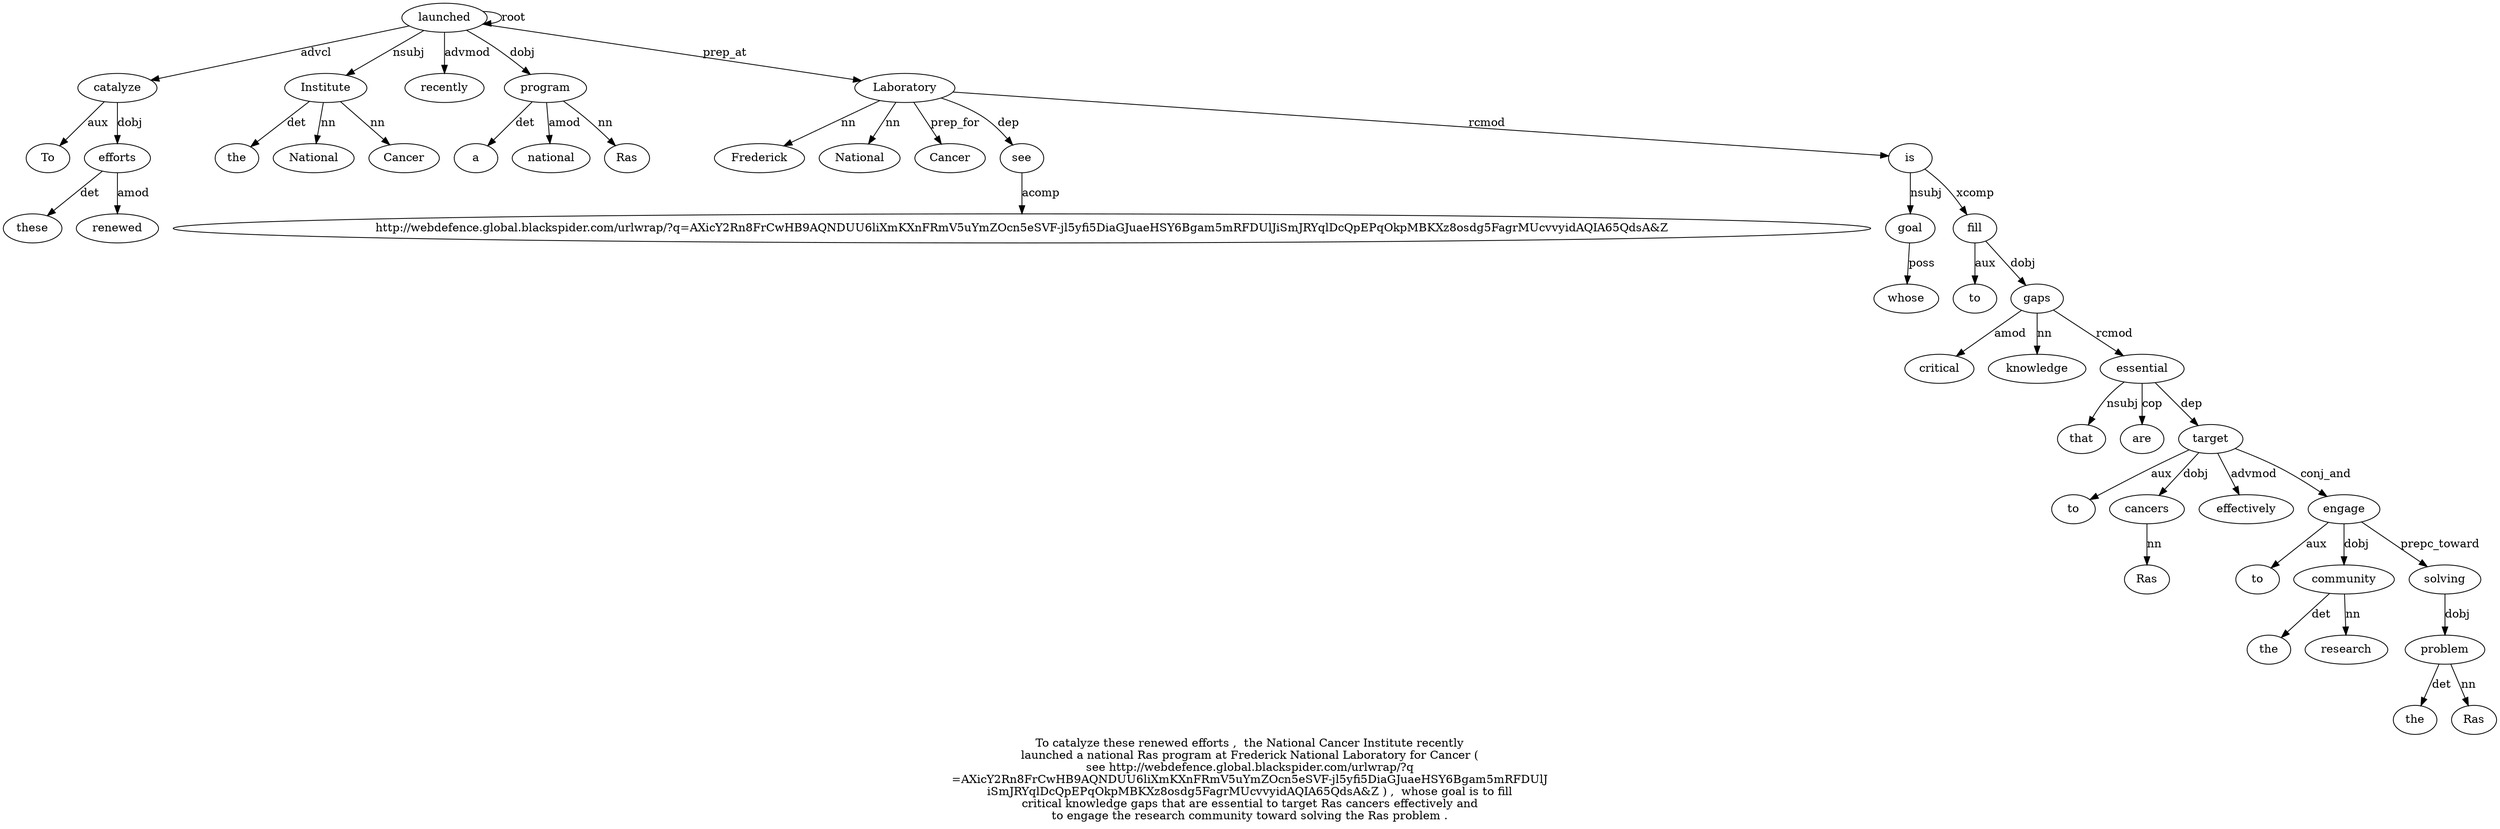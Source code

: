 digraph "To catalyze these renewed efforts ,  the National Cancer Institute recently launched a national Ras program at Frederick National Laboratory for Cancer ( see http://webdefence.global.blackspider.com/urlwrap/?q=AXicY2Rn8FrCwHB9AQNDUU6liXmKXnFRmV5uYmZOcn5eSVF-jl5yfi5DiaGJuaeHSY6Bgam5mRFDUlJiSmJRYqlDcQpEPqOkpMBKXz8osdg5FagrMUcvvyidAQIA65QdsA&Z ) ,  whose goal is to fill critical knowledge gaps that are essential to target Ras cancers effectively and to engage the research community toward solving the Ras problem ." {
label="To catalyze these renewed efforts ,  the National Cancer Institute recently
launched a national Ras program at Frederick National Laboratory for Cancer (
see http://webdefence.global.blackspider.com/urlwrap/?q
=AXicY2Rn8FrCwHB9AQNDUU6liXmKXnFRmV5uYmZOcn5eSVF-jl5yfi5DiaGJuaeHSY6Bgam5mRFDUlJ
iSmJRYqlDcQpEPqOkpMBKXz8osdg5FagrMUcvvyidAQIA65QdsA&Z ) ,  whose goal is to fill
critical knowledge gaps that are essential to target Ras cancers effectively and
to engage the research community toward solving the Ras problem .";
catalyze2 [style=filled, fillcolor=white, label=catalyze];
To1 [style=filled, fillcolor=white, label=To];
catalyze2 -> To1  [label=aux];
launched12 [style=filled, fillcolor=white, label=launched];
launched12 -> catalyze2  [label=advcl];
efforts5 [style=filled, fillcolor=white, label=efforts];
these3 [style=filled, fillcolor=white, label=these];
efforts5 -> these3  [label=det];
renewed4 [style=filled, fillcolor=white, label=renewed];
efforts5 -> renewed4  [label=amod];
catalyze2 -> efforts5  [label=dobj];
Institute10 [style=filled, fillcolor=white, label=Institute];
the7 [style=filled, fillcolor=white, label=the];
Institute10 -> the7  [label=det];
National8 [style=filled, fillcolor=white, label=National];
Institute10 -> National8  [label=nn];
Cancer9 [style=filled, fillcolor=white, label=Cancer];
Institute10 -> Cancer9  [label=nn];
launched12 -> Institute10  [label=nsubj];
recently11 [style=filled, fillcolor=white, label=recently];
launched12 -> recently11  [label=advmod];
launched12 -> launched12  [label=root];
program16 [style=filled, fillcolor=white, label=program];
a13 [style=filled, fillcolor=white, label=a];
program16 -> a13  [label=det];
national14 [style=filled, fillcolor=white, label=national];
program16 -> national14  [label=amod];
Ras15 [style=filled, fillcolor=white, label=Ras];
program16 -> Ras15  [label=nn];
launched12 -> program16  [label=dobj];
Laboratory20 [style=filled, fillcolor=white, label=Laboratory];
Frederick18 [style=filled, fillcolor=white, label=Frederick];
Laboratory20 -> Frederick18  [label=nn];
National19 [style=filled, fillcolor=white, label=National];
Laboratory20 -> National19  [label=nn];
launched12 -> Laboratory20  [label=prep_at];
Cancer22 [style=filled, fillcolor=white, label=Cancer];
Laboratory20 -> Cancer22  [label=prep_for];
see24 [style=filled, fillcolor=white, label=see];
Laboratory20 -> see24  [label=dep];
http [style=filled, fillcolor=white, label="http://webdefence.global.blackspider.com/urlwrap/?q=AXicY2Rn8FrCwHB9AQNDUU6liXmKXnFRmV5uYmZOcn5eSVF-jl5yfi5DiaGJuaeHSY6Bgam5mRFDUlJiSmJRYqlDcQpEPqOkpMBKXz8osdg5FagrMUcvvyidAQIA65QdsA&Z"];
see24 -> http  [label=acomp];
goal29 [style=filled, fillcolor=white, label=goal];
whose28 [style=filled, fillcolor=white, label=whose];
goal29 -> whose28  [label=poss];
is30 [style=filled, fillcolor=white, label=is];
is30 -> goal29  [label=nsubj];
Laboratory20 -> is30  [label=rcmod];
fill32 [style=filled, fillcolor=white, label=fill];
to31 [style=filled, fillcolor=white, label=to];
fill32 -> to31  [label=aux];
is30 -> fill32  [label=xcomp];
gaps35 [style=filled, fillcolor=white, label=gaps];
critical33 [style=filled, fillcolor=white, label=critical];
gaps35 -> critical33  [label=amod];
knowledge34 [style=filled, fillcolor=white, label=knowledge];
gaps35 -> knowledge34  [label=nn];
fill32 -> gaps35  [label=dobj];
essential38 [style=filled, fillcolor=white, label=essential];
that36 [style=filled, fillcolor=white, label=that];
essential38 -> that36  [label=nsubj];
are37 [style=filled, fillcolor=white, label=are];
essential38 -> are37  [label=cop];
gaps35 -> essential38  [label=rcmod];
target40 [style=filled, fillcolor=white, label=target];
to39 [style=filled, fillcolor=white, label=to];
target40 -> to39  [label=aux];
essential38 -> target40  [label=dep];
cancers42 [style=filled, fillcolor=white, label=cancers];
Ras41 [style=filled, fillcolor=white, label=Ras];
cancers42 -> Ras41  [label=nn];
target40 -> cancers42  [label=dobj];
effectively43 [style=filled, fillcolor=white, label=effectively];
target40 -> effectively43  [label=advmod];
engage46 [style=filled, fillcolor=white, label=engage];
to45 [style=filled, fillcolor=white, label=to];
engage46 -> to45  [label=aux];
target40 -> engage46  [label=conj_and];
community49 [style=filled, fillcolor=white, label=community];
the47 [style=filled, fillcolor=white, label=the];
community49 -> the47  [label=det];
research48 [style=filled, fillcolor=white, label=research];
community49 -> research48  [label=nn];
engage46 -> community49  [label=dobj];
solving51 [style=filled, fillcolor=white, label=solving];
engage46 -> solving51  [label=prepc_toward];
problem54 [style=filled, fillcolor=white, label=problem];
the52 [style=filled, fillcolor=white, label=the];
problem54 -> the52  [label=det];
Ras53 [style=filled, fillcolor=white, label=Ras];
problem54 -> Ras53  [label=nn];
solving51 -> problem54  [label=dobj];
}
